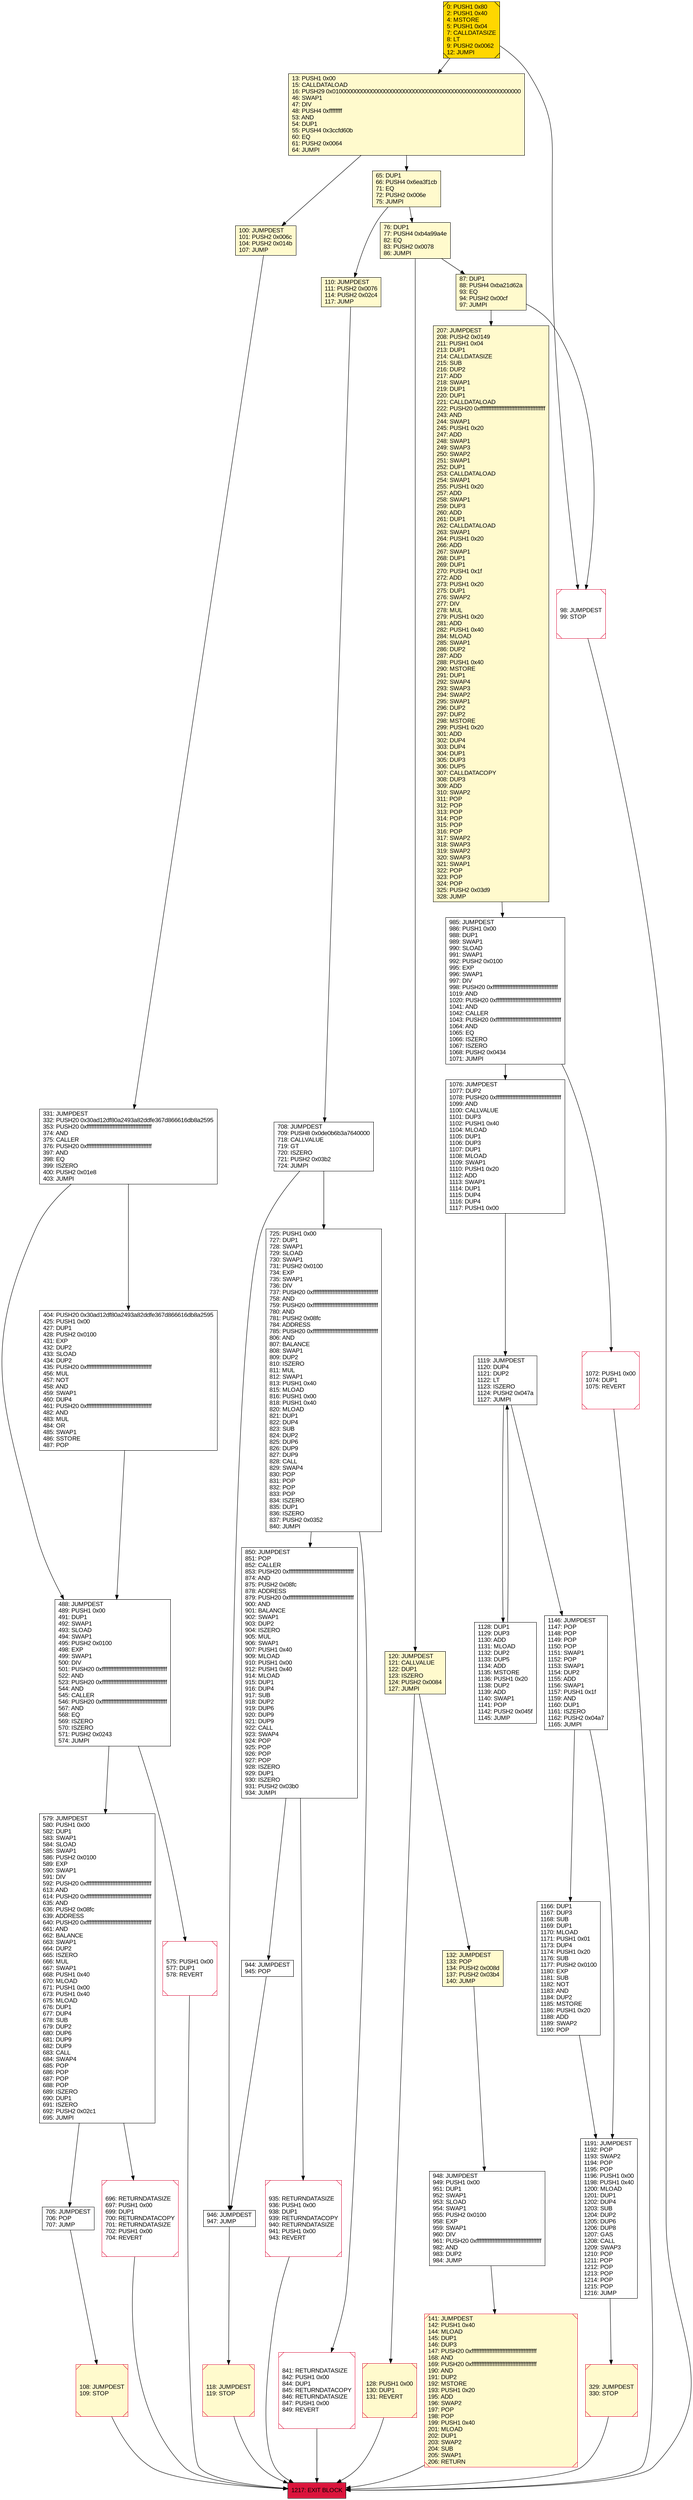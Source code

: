 digraph G {
bgcolor=transparent rankdir=UD;
node [shape=box style=filled color=black fillcolor=white fontname=arial fontcolor=black];
488 [label="488: JUMPDEST\l489: PUSH1 0x00\l491: DUP1\l492: SWAP1\l493: SLOAD\l494: SWAP1\l495: PUSH2 0x0100\l498: EXP\l499: SWAP1\l500: DIV\l501: PUSH20 0xffffffffffffffffffffffffffffffffffffffff\l522: AND\l523: PUSH20 0xffffffffffffffffffffffffffffffffffffffff\l544: AND\l545: CALLER\l546: PUSH20 0xffffffffffffffffffffffffffffffffffffffff\l567: AND\l568: EQ\l569: ISZERO\l570: ISZERO\l571: PUSH2 0x0243\l574: JUMPI\l" ];
850 [label="850: JUMPDEST\l851: POP\l852: CALLER\l853: PUSH20 0xffffffffffffffffffffffffffffffffffffffff\l874: AND\l875: PUSH2 0x08fc\l878: ADDRESS\l879: PUSH20 0xffffffffffffffffffffffffffffffffffffffff\l900: AND\l901: BALANCE\l902: SWAP1\l903: DUP2\l904: ISZERO\l905: MUL\l906: SWAP1\l907: PUSH1 0x40\l909: MLOAD\l910: PUSH1 0x00\l912: PUSH1 0x40\l914: MLOAD\l915: DUP1\l916: DUP4\l917: SUB\l918: DUP2\l919: DUP6\l920: DUP9\l921: DUP9\l922: CALL\l923: SWAP4\l924: POP\l925: POP\l926: POP\l927: POP\l928: ISZERO\l929: DUP1\l930: ISZERO\l931: PUSH2 0x03b0\l934: JUMPI\l" ];
1076 [label="1076: JUMPDEST\l1077: DUP2\l1078: PUSH20 0xffffffffffffffffffffffffffffffffffffffff\l1099: AND\l1100: CALLVALUE\l1101: DUP3\l1102: PUSH1 0x40\l1104: MLOAD\l1105: DUP1\l1106: DUP3\l1107: DUP1\l1108: MLOAD\l1109: SWAP1\l1110: PUSH1 0x20\l1112: ADD\l1113: SWAP1\l1114: DUP1\l1115: DUP4\l1116: DUP4\l1117: PUSH1 0x00\l" ];
1217 [label="1217: EXIT BLOCK\l" fillcolor=crimson ];
944 [label="944: JUMPDEST\l945: POP\l" ];
948 [label="948: JUMPDEST\l949: PUSH1 0x00\l951: DUP1\l952: SWAP1\l953: SLOAD\l954: SWAP1\l955: PUSH2 0x0100\l958: EXP\l959: SWAP1\l960: DIV\l961: PUSH20 0xffffffffffffffffffffffffffffffffffffffff\l982: AND\l983: DUP2\l984: JUMP\l" ];
110 [label="110: JUMPDEST\l111: PUSH2 0x0076\l114: PUSH2 0x02c4\l117: JUMP\l" fillcolor=lemonchiffon ];
946 [label="946: JUMPDEST\l947: JUMP\l" ];
1166 [label="1166: DUP1\l1167: DUP3\l1168: SUB\l1169: DUP1\l1170: MLOAD\l1171: PUSH1 0x01\l1173: DUP4\l1174: PUSH1 0x20\l1176: SUB\l1177: PUSH2 0x0100\l1180: EXP\l1181: SUB\l1182: NOT\l1183: AND\l1184: DUP2\l1185: MSTORE\l1186: PUSH1 0x20\l1188: ADD\l1189: SWAP2\l1190: POP\l" ];
65 [label="65: DUP1\l66: PUSH4 0x6ea3f1cb\l71: EQ\l72: PUSH2 0x006e\l75: JUMPI\l" fillcolor=lemonchiffon ];
404 [label="404: PUSH20 0x30ad12df80a2493a82ddfe367d866616db8a2595\l425: PUSH1 0x00\l427: DUP1\l428: PUSH2 0x0100\l431: EXP\l432: DUP2\l433: SLOAD\l434: DUP2\l435: PUSH20 0xffffffffffffffffffffffffffffffffffffffff\l456: MUL\l457: NOT\l458: AND\l459: SWAP1\l460: DUP4\l461: PUSH20 0xffffffffffffffffffffffffffffffffffffffff\l482: AND\l483: MUL\l484: OR\l485: SWAP1\l486: SSTORE\l487: POP\l" ];
207 [label="207: JUMPDEST\l208: PUSH2 0x0149\l211: PUSH1 0x04\l213: DUP1\l214: CALLDATASIZE\l215: SUB\l216: DUP2\l217: ADD\l218: SWAP1\l219: DUP1\l220: DUP1\l221: CALLDATALOAD\l222: PUSH20 0xffffffffffffffffffffffffffffffffffffffff\l243: AND\l244: SWAP1\l245: PUSH1 0x20\l247: ADD\l248: SWAP1\l249: SWAP3\l250: SWAP2\l251: SWAP1\l252: DUP1\l253: CALLDATALOAD\l254: SWAP1\l255: PUSH1 0x20\l257: ADD\l258: SWAP1\l259: DUP3\l260: ADD\l261: DUP1\l262: CALLDATALOAD\l263: SWAP1\l264: PUSH1 0x20\l266: ADD\l267: SWAP1\l268: DUP1\l269: DUP1\l270: PUSH1 0x1f\l272: ADD\l273: PUSH1 0x20\l275: DUP1\l276: SWAP2\l277: DIV\l278: MUL\l279: PUSH1 0x20\l281: ADD\l282: PUSH1 0x40\l284: MLOAD\l285: SWAP1\l286: DUP2\l287: ADD\l288: PUSH1 0x40\l290: MSTORE\l291: DUP1\l292: SWAP4\l293: SWAP3\l294: SWAP2\l295: SWAP1\l296: DUP2\l297: DUP2\l298: MSTORE\l299: PUSH1 0x20\l301: ADD\l302: DUP4\l303: DUP4\l304: DUP1\l305: DUP3\l306: DUP5\l307: CALLDATACOPY\l308: DUP3\l309: ADD\l310: SWAP2\l311: POP\l312: POP\l313: POP\l314: POP\l315: POP\l316: POP\l317: SWAP2\l318: SWAP3\l319: SWAP2\l320: SWAP3\l321: SWAP1\l322: POP\l323: POP\l324: POP\l325: PUSH2 0x03d9\l328: JUMP\l" fillcolor=lemonchiffon ];
579 [label="579: JUMPDEST\l580: PUSH1 0x00\l582: DUP1\l583: SWAP1\l584: SLOAD\l585: SWAP1\l586: PUSH2 0x0100\l589: EXP\l590: SWAP1\l591: DIV\l592: PUSH20 0xffffffffffffffffffffffffffffffffffffffff\l613: AND\l614: PUSH20 0xffffffffffffffffffffffffffffffffffffffff\l635: AND\l636: PUSH2 0x08fc\l639: ADDRESS\l640: PUSH20 0xffffffffffffffffffffffffffffffffffffffff\l661: AND\l662: BALANCE\l663: SWAP1\l664: DUP2\l665: ISZERO\l666: MUL\l667: SWAP1\l668: PUSH1 0x40\l670: MLOAD\l671: PUSH1 0x00\l673: PUSH1 0x40\l675: MLOAD\l676: DUP1\l677: DUP4\l678: SUB\l679: DUP2\l680: DUP6\l681: DUP9\l682: DUP9\l683: CALL\l684: SWAP4\l685: POP\l686: POP\l687: POP\l688: POP\l689: ISZERO\l690: DUP1\l691: ISZERO\l692: PUSH2 0x02c1\l695: JUMPI\l" ];
1119 [label="1119: JUMPDEST\l1120: DUP4\l1121: DUP2\l1122: LT\l1123: ISZERO\l1124: PUSH2 0x047a\l1127: JUMPI\l" ];
1072 [label="1072: PUSH1 0x00\l1074: DUP1\l1075: REVERT\l" shape=Msquare color=crimson ];
841 [label="841: RETURNDATASIZE\l842: PUSH1 0x00\l844: DUP1\l845: RETURNDATACOPY\l846: RETURNDATASIZE\l847: PUSH1 0x00\l849: REVERT\l" shape=Msquare color=crimson ];
1146 [label="1146: JUMPDEST\l1147: POP\l1148: POP\l1149: POP\l1150: POP\l1151: SWAP1\l1152: POP\l1153: SWAP1\l1154: DUP2\l1155: ADD\l1156: SWAP1\l1157: PUSH1 0x1f\l1159: AND\l1160: DUP1\l1161: ISZERO\l1162: PUSH2 0x04a7\l1165: JUMPI\l" ];
76 [label="76: DUP1\l77: PUSH4 0xb4a99a4e\l82: EQ\l83: PUSH2 0x0078\l86: JUMPI\l" fillcolor=lemonchiffon ];
1128 [label="1128: DUP1\l1129: DUP3\l1130: ADD\l1131: MLOAD\l1132: DUP2\l1133: DUP5\l1134: ADD\l1135: MSTORE\l1136: PUSH1 0x20\l1138: DUP2\l1139: ADD\l1140: SWAP1\l1141: POP\l1142: PUSH2 0x045f\l1145: JUMP\l" ];
87 [label="87: DUP1\l88: PUSH4 0xba21d62a\l93: EQ\l94: PUSH2 0x00cf\l97: JUMPI\l" fillcolor=lemonchiffon ];
13 [label="13: PUSH1 0x00\l15: CALLDATALOAD\l16: PUSH29 0x0100000000000000000000000000000000000000000000000000000000\l46: SWAP1\l47: DIV\l48: PUSH4 0xffffffff\l53: AND\l54: DUP1\l55: PUSH4 0x3ccfd60b\l60: EQ\l61: PUSH2 0x0064\l64: JUMPI\l" fillcolor=lemonchiffon ];
100 [label="100: JUMPDEST\l101: PUSH2 0x006c\l104: PUSH2 0x014b\l107: JUMP\l" fillcolor=lemonchiffon ];
329 [label="329: JUMPDEST\l330: STOP\l" fillcolor=lemonchiffon shape=Msquare color=crimson ];
141 [label="141: JUMPDEST\l142: PUSH1 0x40\l144: MLOAD\l145: DUP1\l146: DUP3\l147: PUSH20 0xffffffffffffffffffffffffffffffffffffffff\l168: AND\l169: PUSH20 0xffffffffffffffffffffffffffffffffffffffff\l190: AND\l191: DUP2\l192: MSTORE\l193: PUSH1 0x20\l195: ADD\l196: SWAP2\l197: POP\l198: POP\l199: PUSH1 0x40\l201: MLOAD\l202: DUP1\l203: SWAP2\l204: SUB\l205: SWAP1\l206: RETURN\l" fillcolor=lemonchiffon shape=Msquare color=crimson ];
575 [label="575: PUSH1 0x00\l577: DUP1\l578: REVERT\l" shape=Msquare color=crimson ];
128 [label="128: PUSH1 0x00\l130: DUP1\l131: REVERT\l" fillcolor=lemonchiffon shape=Msquare color=crimson ];
118 [label="118: JUMPDEST\l119: STOP\l" fillcolor=lemonchiffon shape=Msquare color=crimson ];
696 [label="696: RETURNDATASIZE\l697: PUSH1 0x00\l699: DUP1\l700: RETURNDATACOPY\l701: RETURNDATASIZE\l702: PUSH1 0x00\l704: REVERT\l" shape=Msquare color=crimson ];
132 [label="132: JUMPDEST\l133: POP\l134: PUSH2 0x008d\l137: PUSH2 0x03b4\l140: JUMP\l" fillcolor=lemonchiffon ];
0 [label="0: PUSH1 0x80\l2: PUSH1 0x40\l4: MSTORE\l5: PUSH1 0x04\l7: CALLDATASIZE\l8: LT\l9: PUSH2 0x0062\l12: JUMPI\l" fillcolor=lemonchiffon shape=Msquare fillcolor=gold ];
705 [label="705: JUMPDEST\l706: POP\l707: JUMP\l" ];
331 [label="331: JUMPDEST\l332: PUSH20 0x30ad12df80a2493a82ddfe367d866616db8a2595\l353: PUSH20 0xffffffffffffffffffffffffffffffffffffffff\l374: AND\l375: CALLER\l376: PUSH20 0xffffffffffffffffffffffffffffffffffffffff\l397: AND\l398: EQ\l399: ISZERO\l400: PUSH2 0x01e8\l403: JUMPI\l" ];
708 [label="708: JUMPDEST\l709: PUSH8 0x0de0b6b3a7640000\l718: CALLVALUE\l719: GT\l720: ISZERO\l721: PUSH2 0x03b2\l724: JUMPI\l" ];
98 [label="98: JUMPDEST\l99: STOP\l" shape=Msquare color=crimson ];
120 [label="120: JUMPDEST\l121: CALLVALUE\l122: DUP1\l123: ISZERO\l124: PUSH2 0x0084\l127: JUMPI\l" fillcolor=lemonchiffon ];
108 [label="108: JUMPDEST\l109: STOP\l" fillcolor=lemonchiffon shape=Msquare color=crimson ];
985 [label="985: JUMPDEST\l986: PUSH1 0x00\l988: DUP1\l989: SWAP1\l990: SLOAD\l991: SWAP1\l992: PUSH2 0x0100\l995: EXP\l996: SWAP1\l997: DIV\l998: PUSH20 0xffffffffffffffffffffffffffffffffffffffff\l1019: AND\l1020: PUSH20 0xffffffffffffffffffffffffffffffffffffffff\l1041: AND\l1042: CALLER\l1043: PUSH20 0xffffffffffffffffffffffffffffffffffffffff\l1064: AND\l1065: EQ\l1066: ISZERO\l1067: ISZERO\l1068: PUSH2 0x0434\l1071: JUMPI\l" ];
725 [label="725: PUSH1 0x00\l727: DUP1\l728: SWAP1\l729: SLOAD\l730: SWAP1\l731: PUSH2 0x0100\l734: EXP\l735: SWAP1\l736: DIV\l737: PUSH20 0xffffffffffffffffffffffffffffffffffffffff\l758: AND\l759: PUSH20 0xffffffffffffffffffffffffffffffffffffffff\l780: AND\l781: PUSH2 0x08fc\l784: ADDRESS\l785: PUSH20 0xffffffffffffffffffffffffffffffffffffffff\l806: AND\l807: BALANCE\l808: SWAP1\l809: DUP2\l810: ISZERO\l811: MUL\l812: SWAP1\l813: PUSH1 0x40\l815: MLOAD\l816: PUSH1 0x00\l818: PUSH1 0x40\l820: MLOAD\l821: DUP1\l822: DUP4\l823: SUB\l824: DUP2\l825: DUP6\l826: DUP9\l827: DUP9\l828: CALL\l829: SWAP4\l830: POP\l831: POP\l832: POP\l833: POP\l834: ISZERO\l835: DUP1\l836: ISZERO\l837: PUSH2 0x0352\l840: JUMPI\l" ];
935 [label="935: RETURNDATASIZE\l936: PUSH1 0x00\l938: DUP1\l939: RETURNDATACOPY\l940: RETURNDATASIZE\l941: PUSH1 0x00\l943: REVERT\l" shape=Msquare color=crimson ];
1191 [label="1191: JUMPDEST\l1192: POP\l1193: SWAP2\l1194: POP\l1195: POP\l1196: PUSH1 0x00\l1198: PUSH1 0x40\l1200: MLOAD\l1201: DUP1\l1202: DUP4\l1203: SUB\l1204: DUP2\l1205: DUP6\l1206: DUP8\l1207: GAS\l1208: CALL\l1209: SWAP3\l1210: POP\l1211: POP\l1212: POP\l1213: POP\l1214: POP\l1215: POP\l1216: JUMP\l" ];
65 -> 110;
76 -> 87;
944 -> 946;
1076 -> 1119;
708 -> 725;
841 -> 1217;
329 -> 1217;
87 -> 207;
705 -> 108;
141 -> 1217;
87 -> 98;
76 -> 120;
118 -> 1217;
331 -> 404;
132 -> 948;
579 -> 696;
725 -> 841;
100 -> 331;
207 -> 985;
98 -> 1217;
108 -> 1217;
1166 -> 1191;
725 -> 850;
850 -> 944;
13 -> 100;
404 -> 488;
488 -> 579;
0 -> 98;
1072 -> 1217;
65 -> 76;
120 -> 132;
1146 -> 1166;
120 -> 128;
1119 -> 1128;
1128 -> 1119;
13 -> 65;
948 -> 141;
1119 -> 1146;
488 -> 575;
575 -> 1217;
128 -> 1217;
696 -> 1217;
1191 -> 329;
946 -> 118;
110 -> 708;
708 -> 946;
985 -> 1072;
1146 -> 1191;
331 -> 488;
579 -> 705;
985 -> 1076;
0 -> 13;
850 -> 935;
935 -> 1217;
}